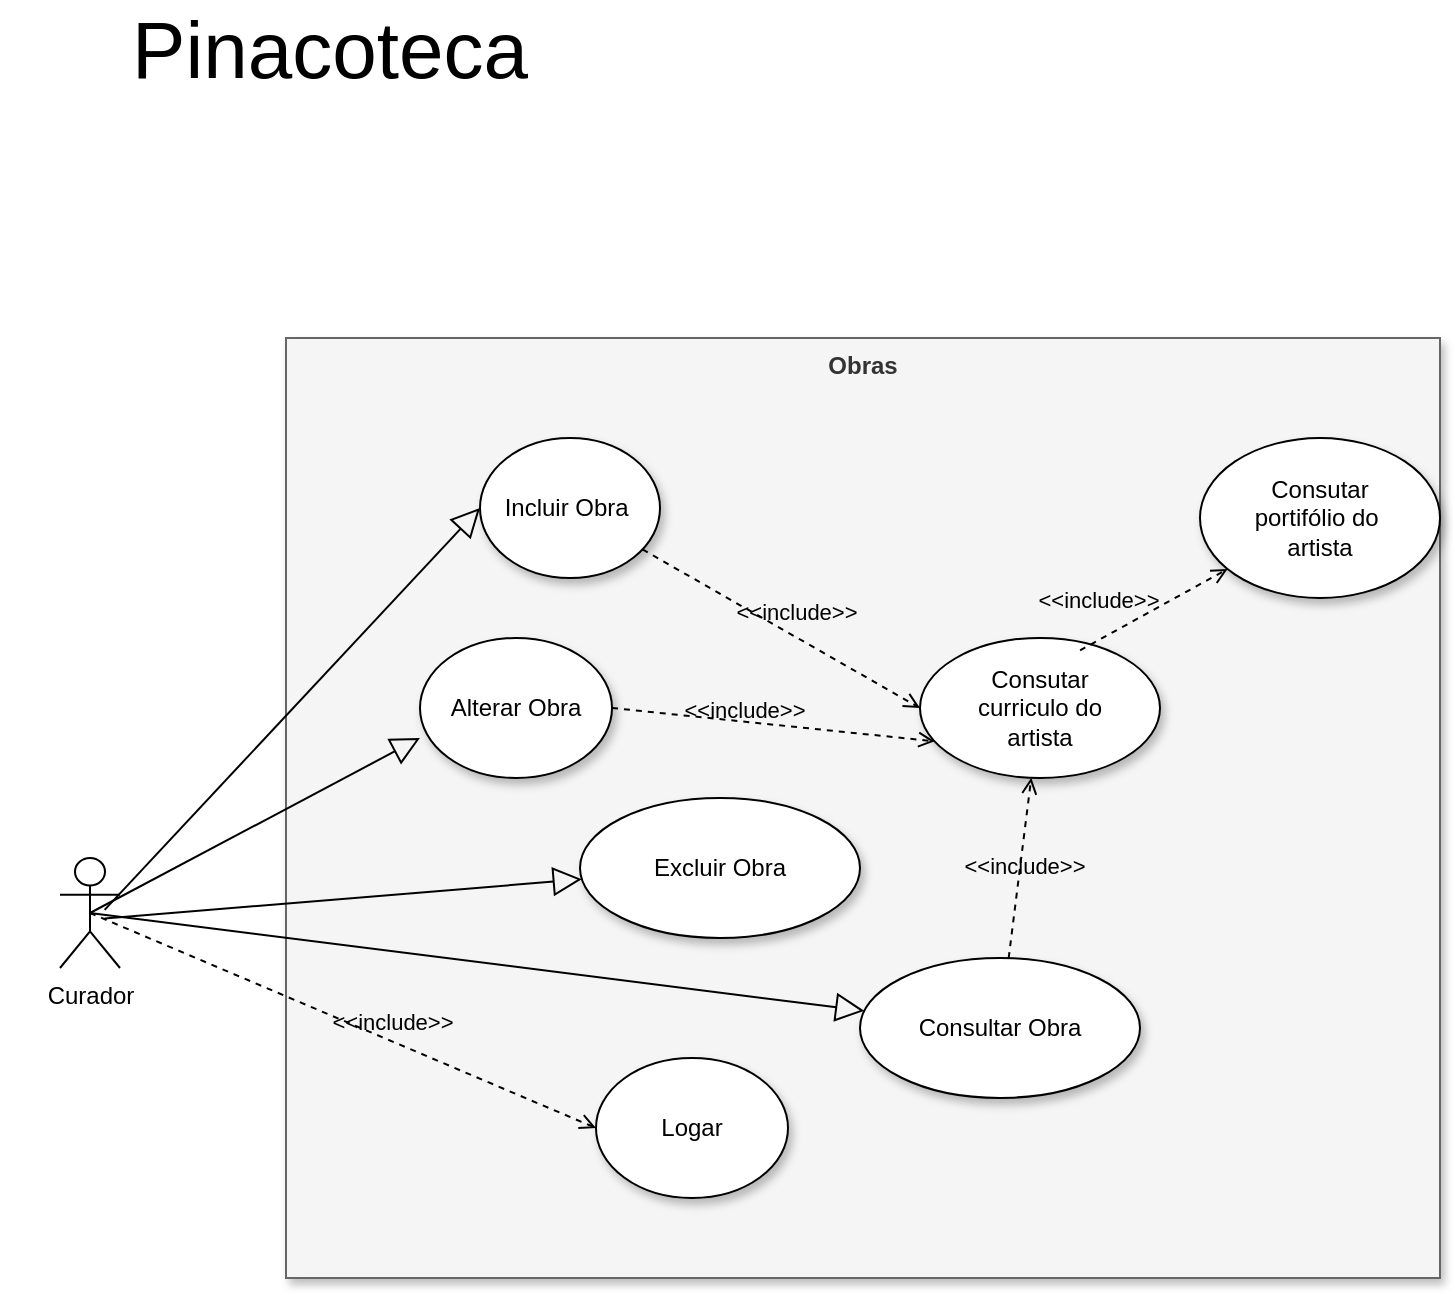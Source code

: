 <mxfile version="21.1.2" type="github">
  <diagram name="Página-1" id="rkHG6nmuOjkpt8-TUzvK">
    <mxGraphModel dx="794" dy="477" grid="1" gridSize="10" guides="1" tooltips="1" connect="1" arrows="1" fold="1" page="1" pageScale="1" pageWidth="827" pageHeight="1169" math="0" shadow="0">
      <root>
        <mxCell id="0" />
        <mxCell id="1" parent="0" />
        <mxCell id="QimY8xbkl2on-bAjsN7t-3" value="Pinacoteca" style="text;html=1;strokeColor=none;fillColor=none;align=center;verticalAlign=middle;whiteSpace=wrap;rounded=0;fontSize=40;" parent="1" vertex="1">
          <mxGeometry x="20" y="80" width="330" height="30" as="geometry" />
        </mxCell>
        <mxCell id="IfJ1QCMbeDYxTQooLl67-13" value="Obras" style="shape=rect;html=1;verticalAlign=top;fontStyle=1;whiteSpace=wrap;align=center;fillColor=#f5f5f5;fontColor=#333333;strokeColor=#666666;shadow=1;" parent="1" vertex="1">
          <mxGeometry x="163" y="240" width="577" height="470" as="geometry" />
        </mxCell>
        <mxCell id="IfJ1QCMbeDYxTQooLl67-19" value="Incluir Obra&amp;nbsp;" style="ellipse;whiteSpace=wrap;html=1;shadow=1;" parent="1" vertex="1">
          <mxGeometry x="260" y="290" width="90" height="70" as="geometry" />
        </mxCell>
        <mxCell id="IfJ1QCMbeDYxTQooLl67-20" value="Curador" style="shape=umlActor;html=1;verticalLabelPosition=bottom;verticalAlign=top;align=center;" parent="1" vertex="1">
          <mxGeometry x="50" y="500" width="30" height="55" as="geometry" />
        </mxCell>
        <mxCell id="IfJ1QCMbeDYxTQooLl67-21" value="" style="edgeStyle=none;html=1;endArrow=block;endFill=0;endSize=12;verticalAlign=bottom;rounded=0;entryX=0;entryY=0.5;entryDx=0;entryDy=0;exitX=0.744;exitY=0.472;exitDx=0;exitDy=0;exitPerimeter=0;" parent="1" source="IfJ1QCMbeDYxTQooLl67-20" target="IfJ1QCMbeDYxTQooLl67-19" edge="1">
          <mxGeometry width="160" relative="1" as="geometry">
            <mxPoint x="130" y="405" as="sourcePoint" />
            <mxPoint x="290" y="405" as="targetPoint" />
          </mxGeometry>
        </mxCell>
        <mxCell id="IfJ1QCMbeDYxTQooLl67-22" value="Alterar Obra" style="ellipse;whiteSpace=wrap;html=1;shadow=1;" parent="1" vertex="1">
          <mxGeometry x="230" y="390" width="96" height="70" as="geometry" />
        </mxCell>
        <mxCell id="IfJ1QCMbeDYxTQooLl67-23" value="Excluir Obra" style="ellipse;whiteSpace=wrap;html=1;shadow=1;" parent="1" vertex="1">
          <mxGeometry x="310" y="470" width="140" height="70" as="geometry" />
        </mxCell>
        <mxCell id="IfJ1QCMbeDYxTQooLl67-24" value="" style="edgeStyle=none;html=1;endArrow=block;endFill=0;endSize=12;verticalAlign=bottom;rounded=0;entryX=0;entryY=0.714;entryDx=0;entryDy=0;entryPerimeter=0;exitX=0.5;exitY=0.5;exitDx=0;exitDy=0;exitPerimeter=0;" parent="1" source="IfJ1QCMbeDYxTQooLl67-20" target="IfJ1QCMbeDYxTQooLl67-22" edge="1">
          <mxGeometry width="160" relative="1" as="geometry">
            <mxPoint x="140" y="484.5" as="sourcePoint" />
            <mxPoint x="300" y="484.5" as="targetPoint" />
          </mxGeometry>
        </mxCell>
        <mxCell id="IfJ1QCMbeDYxTQooLl67-25" value="" style="edgeStyle=none;html=1;endArrow=block;endFill=0;endSize=12;verticalAlign=bottom;rounded=0;exitX=0.744;exitY=0.55;exitDx=0;exitDy=0;exitPerimeter=0;" parent="1" source="IfJ1QCMbeDYxTQooLl67-20" target="IfJ1QCMbeDYxTQooLl67-23" edge="1">
          <mxGeometry width="160" relative="1" as="geometry">
            <mxPoint x="150" y="554.5" as="sourcePoint" />
            <mxPoint x="370" y="515" as="targetPoint" />
          </mxGeometry>
        </mxCell>
        <mxCell id="IfJ1QCMbeDYxTQooLl67-27" value="Consultar Obra" style="ellipse;whiteSpace=wrap;html=1;shadow=1;" parent="1" vertex="1">
          <mxGeometry x="450" y="550" width="140" height="70" as="geometry" />
        </mxCell>
        <mxCell id="IfJ1QCMbeDYxTQooLl67-28" value="" style="edgeStyle=none;html=1;endArrow=block;endFill=0;endSize=12;verticalAlign=bottom;rounded=0;exitX=0.5;exitY=0.5;exitDx=0;exitDy=0;exitPerimeter=0;" parent="1" source="IfJ1QCMbeDYxTQooLl67-20" target="IfJ1QCMbeDYxTQooLl67-27" edge="1">
          <mxGeometry width="160" relative="1" as="geometry">
            <mxPoint x="90" y="495" as="sourcePoint" />
            <mxPoint x="410" y="510" as="targetPoint" />
          </mxGeometry>
        </mxCell>
        <mxCell id="IfJ1QCMbeDYxTQooLl67-29" value="Logar" style="ellipse;whiteSpace=wrap;html=1;shadow=1;" parent="1" vertex="1">
          <mxGeometry x="318" y="600" width="96" height="70" as="geometry" />
        </mxCell>
        <mxCell id="IfJ1QCMbeDYxTQooLl67-30" value="&amp;lt;&amp;lt;include&amp;gt;&amp;gt;" style="edgeStyle=none;html=1;endArrow=open;verticalAlign=bottom;dashed=1;labelBackgroundColor=none;rounded=0;exitX=0.5;exitY=0.5;exitDx=0;exitDy=0;exitPerimeter=0;entryX=0;entryY=0.5;entryDx=0;entryDy=0;" parent="1" source="IfJ1QCMbeDYxTQooLl67-20" target="IfJ1QCMbeDYxTQooLl67-29" edge="1">
          <mxGeometry x="0.191" y="2" width="160" relative="1" as="geometry">
            <mxPoint x="140" y="645" as="sourcePoint" />
            <mxPoint x="300" y="645" as="targetPoint" />
            <mxPoint y="1" as="offset" />
          </mxGeometry>
        </mxCell>
        <mxCell id="Wij2fwvLNDSAadiZDPul-1" value="Consutar&lt;br&gt;curriculo do&lt;br&gt;artista" style="ellipse;whiteSpace=wrap;html=1;shadow=1;" vertex="1" parent="1">
          <mxGeometry x="480" y="390" width="120" height="70" as="geometry" />
        </mxCell>
        <mxCell id="Wij2fwvLNDSAadiZDPul-2" value="&amp;lt;&amp;lt;include&amp;gt;&amp;gt;" style="edgeStyle=none;html=1;endArrow=open;verticalAlign=bottom;dashed=1;labelBackgroundColor=none;rounded=0;entryX=0;entryY=0.5;entryDx=0;entryDy=0;" edge="1" parent="1" target="Wij2fwvLNDSAadiZDPul-1" source="IfJ1QCMbeDYxTQooLl67-19">
          <mxGeometry x="0.082" y="3" width="160" relative="1" as="geometry">
            <mxPoint x="340" y="230" as="sourcePoint" />
            <mxPoint x="575" y="347" as="targetPoint" />
            <mxPoint as="offset" />
          </mxGeometry>
        </mxCell>
        <mxCell id="Wij2fwvLNDSAadiZDPul-5" value="&amp;lt;&amp;lt;include&amp;gt;&amp;gt;" style="edgeStyle=none;html=1;endArrow=open;verticalAlign=bottom;dashed=1;labelBackgroundColor=none;rounded=0;entryX=0.061;entryY=0.738;entryDx=0;entryDy=0;exitX=1;exitY=0.5;exitDx=0;exitDy=0;entryPerimeter=0;" edge="1" parent="1" source="IfJ1QCMbeDYxTQooLl67-22" target="Wij2fwvLNDSAadiZDPul-1">
          <mxGeometry x="-0.172" y="-3" width="160" relative="1" as="geometry">
            <mxPoint x="500" y="430" as="sourcePoint" />
            <mxPoint x="710" y="430" as="targetPoint" />
            <mxPoint as="offset" />
          </mxGeometry>
        </mxCell>
        <mxCell id="Wij2fwvLNDSAadiZDPul-7" value="&amp;lt;&amp;lt;include&amp;gt;&amp;gt;" style="edgeStyle=none;html=1;endArrow=open;verticalAlign=bottom;dashed=1;labelBackgroundColor=none;rounded=0;" edge="1" parent="1" source="IfJ1QCMbeDYxTQooLl67-27" target="Wij2fwvLNDSAadiZDPul-1">
          <mxGeometry x="-0.172" y="-3" width="160" relative="1" as="geometry">
            <mxPoint x="480" y="496.5" as="sourcePoint" />
            <mxPoint x="681" y="453.5" as="targetPoint" />
            <mxPoint as="offset" />
          </mxGeometry>
        </mxCell>
        <mxCell id="Wij2fwvLNDSAadiZDPul-8" value="Consutar&lt;br&gt;portifólio do&amp;nbsp;&lt;br&gt;artista" style="ellipse;whiteSpace=wrap;html=1;shadow=1;" vertex="1" parent="1">
          <mxGeometry x="620" y="290" width="120" height="80" as="geometry" />
        </mxCell>
        <mxCell id="Wij2fwvLNDSAadiZDPul-9" value="&amp;lt;&amp;lt;include&amp;gt;&amp;gt;" style="edgeStyle=none;html=1;endArrow=open;verticalAlign=bottom;dashed=1;labelBackgroundColor=none;rounded=0;exitX=0.667;exitY=0.088;exitDx=0;exitDy=0;exitPerimeter=0;" edge="1" parent="1" source="Wij2fwvLNDSAadiZDPul-1" target="Wij2fwvLNDSAadiZDPul-8">
          <mxGeometry x="-0.608" y="9" width="160" relative="1" as="geometry">
            <mxPoint x="456" y="270" as="sourcePoint" />
            <mxPoint x="610" y="325" as="targetPoint" />
            <mxPoint x="-1" as="offset" />
          </mxGeometry>
        </mxCell>
      </root>
    </mxGraphModel>
  </diagram>
</mxfile>
